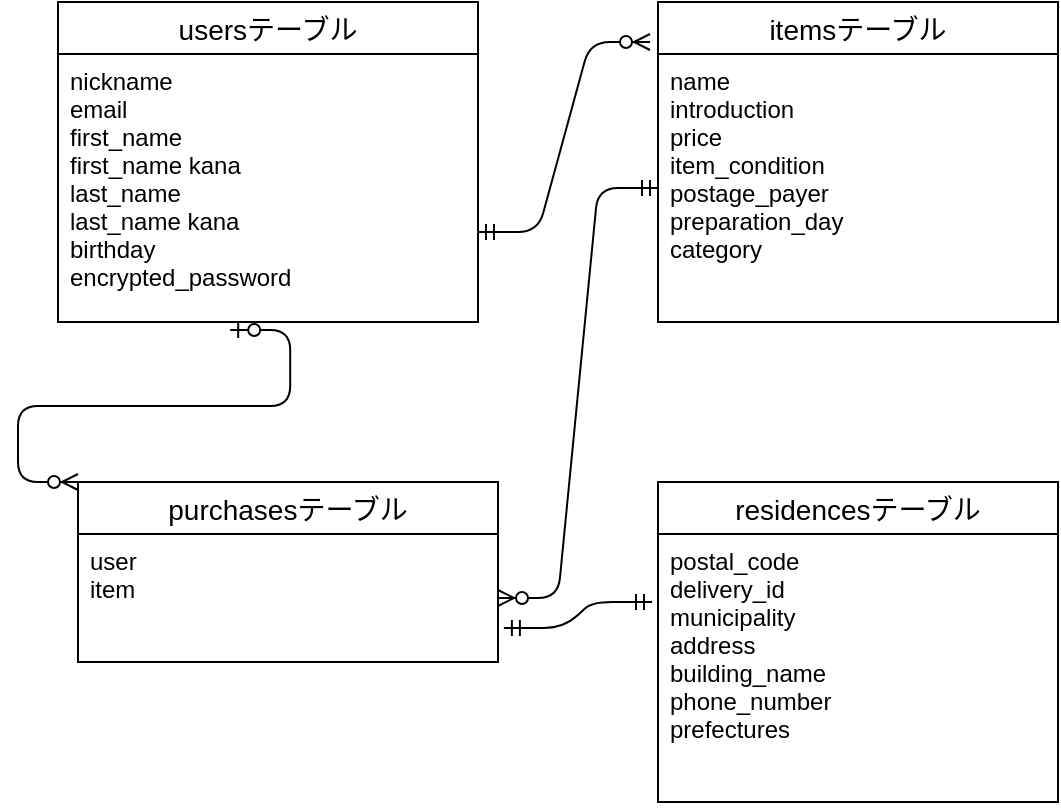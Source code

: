 <mxfile>
    <diagram id="XO8IHJi45VYrAzNDWprp" name="ページ1">
        <mxGraphModel dx="657" dy="1849" grid="1" gridSize="10" guides="1" tooltips="1" connect="1" arrows="1" fold="1" page="1" pageScale="1" pageWidth="827" pageHeight="1169" math="0" shadow="0">
            <root>
                <mxCell id="0"/>
                <mxCell id="1" parent="0"/>
                <mxCell id="2" value="usersテーブル" style="swimlane;fontStyle=0;childLayout=stackLayout;horizontal=1;startSize=26;horizontalStack=0;resizeParent=1;resizeParentMax=0;resizeLast=0;collapsible=1;marginBottom=0;align=center;fontSize=14;" vertex="1" parent="1">
                    <mxGeometry x="50" y="-40" width="210" height="160" as="geometry"/>
                </mxCell>
                <mxCell id="3" value="nickname&#10;email &#10;first_name&#10;first_name kana&#10;last_name&#10;last_name kana&#10;birthday&#10;encrypted_password&#10;&#10;&#10;" style="text;strokeColor=none;fillColor=none;spacingLeft=4;spacingRight=4;overflow=hidden;rotatable=0;points=[[0,0.5],[1,0.5]];portConstraint=eastwest;fontSize=12;" vertex="1" parent="2">
                    <mxGeometry y="26" width="210" height="134" as="geometry"/>
                </mxCell>
                <mxCell id="19" value="purchasesテーブル" style="swimlane;fontStyle=0;childLayout=stackLayout;horizontal=1;startSize=26;horizontalStack=0;resizeParent=1;resizeParentMax=0;resizeLast=0;collapsible=1;marginBottom=0;align=center;fontSize=14;" vertex="1" parent="1">
                    <mxGeometry x="60" y="200" width="210" height="90" as="geometry"/>
                </mxCell>
                <mxCell id="21" value="user&#10;item&#10;" style="text;strokeColor=none;fillColor=none;spacingLeft=4;spacingRight=4;overflow=hidden;rotatable=0;points=[[0,0.5],[1,0.5]];portConstraint=eastwest;fontSize=12;" vertex="1" parent="19">
                    <mxGeometry y="26" width="210" height="64" as="geometry"/>
                </mxCell>
                <mxCell id="35" value="itemsテーブル" style="swimlane;fontStyle=0;childLayout=stackLayout;horizontal=1;startSize=26;horizontalStack=0;resizeParent=1;resizeParentMax=0;resizeLast=0;collapsible=1;marginBottom=0;align=center;fontSize=14;" vertex="1" parent="1">
                    <mxGeometry x="350" y="-40" width="200" height="160" as="geometry"/>
                </mxCell>
                <mxCell id="36" value="name&#10;introduction&#10;price&#10;item_condition&#10;postage_payer&#10;preparation_day&#10;category&#10;" style="text;strokeColor=none;fillColor=none;spacingLeft=4;spacingRight=4;overflow=hidden;rotatable=0;points=[[0,0.5],[1,0.5]];portConstraint=eastwest;fontSize=12;" vertex="1" parent="35">
                    <mxGeometry y="26" width="200" height="134" as="geometry"/>
                </mxCell>
                <mxCell id="48" value="residencesテーブル" style="swimlane;fontStyle=0;childLayout=stackLayout;horizontal=1;startSize=26;horizontalStack=0;resizeParent=1;resizeParentMax=0;resizeLast=0;collapsible=1;marginBottom=0;align=center;fontSize=14;" vertex="1" parent="1">
                    <mxGeometry x="350" y="200" width="200" height="160" as="geometry"/>
                </mxCell>
                <mxCell id="49" value="postal_code&#10;delivery_id &#10;municipality &#10;address &#10;building_name &#10;phone_number &#10;prefectures &#10;" style="text;strokeColor=none;fillColor=none;spacingLeft=4;spacingRight=4;overflow=hidden;rotatable=0;points=[[0,0.5],[1,0.5]];portConstraint=eastwest;fontSize=12;" vertex="1" parent="48">
                    <mxGeometry y="26" width="200" height="134" as="geometry"/>
                </mxCell>
                <mxCell id="57" value="" style="edgeStyle=entityRelationEdgeStyle;fontSize=12;html=1;endArrow=ERzeroToMany;startArrow=ERmandOne;" edge="1" parent="1">
                    <mxGeometry width="100" height="100" relative="1" as="geometry">
                        <mxPoint x="260" y="75" as="sourcePoint"/>
                        <mxPoint x="346" y="-20" as="targetPoint"/>
                    </mxGeometry>
                </mxCell>
                <mxCell id="58" value="" style="edgeStyle=entityRelationEdgeStyle;fontSize=12;html=1;endArrow=ERzeroToMany;startArrow=ERzeroToOne;exitX=0.41;exitY=1.03;exitDx=0;exitDy=0;exitPerimeter=0;" edge="1" parent="1" source="3">
                    <mxGeometry width="100" height="100" relative="1" as="geometry">
                        <mxPoint x="125" y="160" as="sourcePoint"/>
                        <mxPoint x="60" y="200" as="targetPoint"/>
                    </mxGeometry>
                </mxCell>
                <mxCell id="59" value="" style="edgeStyle=entityRelationEdgeStyle;fontSize=12;html=1;endArrow=ERzeroToMany;startArrow=ERmandOne;" edge="1" parent="1" source="36" target="21">
                    <mxGeometry width="100" height="100" relative="1" as="geometry">
                        <mxPoint x="300" y="220" as="sourcePoint"/>
                        <mxPoint x="300" y="260" as="targetPoint"/>
                    </mxGeometry>
                </mxCell>
                <mxCell id="60" value="" style="edgeStyle=entityRelationEdgeStyle;fontSize=12;html=1;endArrow=ERmandOne;startArrow=ERmandOne;entryX=-0.015;entryY=0.254;entryDx=0;entryDy=0;entryPerimeter=0;exitX=1.014;exitY=0.734;exitDx=0;exitDy=0;exitPerimeter=0;" edge="1" parent="1" source="21" target="49">
                    <mxGeometry width="100" height="100" relative="1" as="geometry">
                        <mxPoint x="260" y="285" as="sourcePoint"/>
                        <mxPoint x="360" y="260" as="targetPoint"/>
                    </mxGeometry>
                </mxCell>
            </root>
        </mxGraphModel>
    </diagram>
</mxfile>